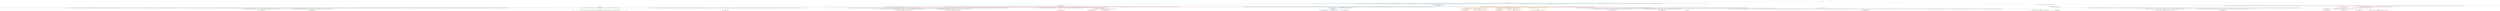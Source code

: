 digraph T {
	{
		rank=same
		72 [penwidth=3,colorscheme=set19,color=3,label="7274;7275;7276;7277;7278;7279;7280;7281;7282;7283_P\nP\n42% 0%"]
		70 [penwidth=3,colorscheme=set19,color=3,label="7534;7535;7536;7537;7538;7539;7540;7541;7542;7543_P\nP\n0% 31%"]
		68 [penwidth=3,colorscheme=set19,color=3,label="101;102;103;104;105;106;107;108;109;110;121;122;123;124;125;126;127;128;129;130;201;202;203;204;205;206;207;208;209;210;231;232;233;234;235;236;237;238;239;240;261;262;263;264;265;266;267;268;269;270;331;332;333;334;335;336;337;338;339;340;371;372;373;374;375;376;377;378;379;380;421;422;423;424;425;426;427;428;429;430_P\nP\n0% 34%"]
		66 [penwidth=3,colorscheme=set19,color=3,label="71;72;73;74;75;76;77;78;79;80_P\nP\n23% 0%"]
		64 [penwidth=3,colorscheme=set19,color=3,label="51;52;53;54;55;56;57;58;59;60;91;92;93;94;95;96;97;98;99;100;111;112;113;114;115;116;117;118;119;120;151;152;153;154;155;156;157;158;159;160_P\nP\n35% 0%"]
		62 [penwidth=3,colorscheme=set19,color=3,label="351;352;353;354;355;356;357;358;359;360_P\nP\n0% 35%"]
		56 [penwidth=3,colorscheme=set19,color=2,label="7214;7215;7216;7217;7218;7219;7220;7221;7222;7223_M1\nM1\n18%"]
		54 [penwidth=3,colorscheme=set19,color=2,label="7504;7505;7506;7507;7508;7509;7510;7511;7512;7513_M1\nM1\n32%"]
		52 [penwidth=3,colorscheme=set19,color=2,label="7384;7385;7386;7387;7388;7389;7390;7391;7392;7393_M1\nM1\n49%"]
		48 [penwidth=3,colorscheme=set19,color=8,label="3151;3152;3153;3154;3155;3156;3157;3158;3159;3160_M2\nM2\n20%"]
		46 [penwidth=3,colorscheme=set19,color=8,label="3782;3783;3784;3785;3786;3787;3788;3789;3790;3791_M2\nM2\n46%"]
		44 [penwidth=3,colorscheme=set19,color=8,label="3361;3362;3363;3364;3365;3366;3367;3368;3369;3370_M2\nM2\n22%"]
		42 [penwidth=3,colorscheme=set19,color=8,label="3341;3342;3343;3344;3345;3346;3347;3348;3349;3350;3571;3572;3573;3574;3575;3576;3577;3578;3579;3580;3752;3753;3754;3755;3756;3757;3758;3759;3760;3761_M2\nM2\n12%"]
		40 [penwidth=3,colorscheme=set19,color=9,label="7554;7555;7556;7557;7558;7559;7560;7561;7562;7563_M3\nM3\n33%"]
		39 [penwidth=3,colorscheme=set19,color=9,label="3621;3622;3623;3624;3625;3626;3627;3628;3629;3630_M3\nM3\n12%"]
		37 [penwidth=3,colorscheme=set19,color=9,label="2891;2892;2893;2894;2895;2896;2897;2898;2899;2900;2971;2972;2973;2974;2975;2976;2977;2978;2979;2980;3101;3102;3103;3104;3105;3106;3107;3108;3109;3110_M3\nM3\n29%"]
		35 [penwidth=3,colorscheme=set19,color=9,label="3531;3532;3533;3534;3535;3536;3537;3538;3539;3540_M3\nM3\n26%"]
		33 [penwidth=3,colorscheme=set19,color=7,label="7314;7315;7316;7317;7318;7319;7320;7321;7322;7323;7414;7415;7416;7417;7418;7419;7420;7421;7422;7423_M4\nM4\n30%"]
		31 [penwidth=3,colorscheme=set19,color=7,label="7134;7135;7136;7137;7138;7139;7140;7141;7142;7143;7254;7255;7256;7257;7258;7259;7260;7261;7262;7263_M4\nM4\n70%"]
		28 [penwidth=3,colorscheme=set19,color=5,label="6874;6875;6876;6877;6878;6879;6880;6881;6882;6883_M5\nM5\n20%"]
		26 [penwidth=3,colorscheme=set19,color=5,label="7004;7005;7006;7007;7008;7009;7010;7011;7012;7013;7174;7175;7176;7177;7178;7179;7180;7181;7182;7183_M5\nM5\n12%"]
		23 [penwidth=3,colorscheme=set19,color=5,label="6984;6985;6986;6987;6988;6989;6990;6991;6992;6993_M5\nM5\n31%"]
		21 [penwidth=3,colorscheme=set19,color=5,label="7164;7165;7166;7167;7168;7169;7170;7171;7172;7173;7324;7325;7326;7327;7328;7329;7330;7331;7332;7333_M5\nM5\n24%"]
		19 [penwidth=3,colorscheme=set19,color=5,label="6473;6474;6475;6476;6477;6478;6479;6480;6481;6482;6714;6715;6716;6717;6718;6719;6720;6721;6722;6723_M5\nM5\n13%"]
		17 [penwidth=3,colorscheme=set19,color=4,label="7184;7185;7186;7187;7188;7189;7190;7191;7192;7193_M6\nM6\n12%"]
		15 [penwidth=3,colorscheme=set19,color=4,label="6744;6745;6746;6747;6748;6749;6750;6751;6752;6753_M6\nM6\n88%"]
		13 [penwidth=3,colorscheme=set19,color=1,label="7844;7845;7846;7847;7848;7849;7850;7851;7852;7853_M7\nM7\n12%"]
		11 [penwidth=3,colorscheme=set19,color=1,label="7654;7655;7656;7657;7658;7659;7660;7661;7662;7663_M7\nM7\n14%"]
		9 [penwidth=3,colorscheme=set19,color=1,label="7834;7835;7836;7837;7838;7839;7840;7841;7842;7843_M7\nM7\n74%"]
	}
	78 [penwidth=3,colorscheme=set19,color=3,label="GL"]
	77 [penwidth=3,colorscheme=set19,color=3,label="0"]
	76 [penwidth=3,colorscheme=set19,color=3,label="1;2;3;4;5;6;7;8;9;10"]
	75 [penwidth=3,colorscheme=set19,color=3,label="21;22;23;24;25;26;27;28;29;30"]
	74 [penwidth=3,colorscheme=set19,color=3,label="81;82;83;84;85;86;87;88;89;90;131;132;133;134;135;136;137;138;139;140;241;242;243;244;245;246;247;248;249;250;271;272;273;274;275;276;277;278;279;280;381;382;383;384;385;386;387;388;389;390;501;502;503;504;505;506;507;508;509;510;601;602;603;604;605;606;607;608;609;610;681;682;683;684;685;686;687;688;689;690;691;692;693;694;695;696;697;698;699;700;761;762;763;764;765;766;767;768;769;770;961;962;963;964;965;966;967;968;969;970;1011;1012;1013;1014;1015;1016;1017;1018;1019;1020;1101;1102;1103;1104;1105;1106;1107;1108;1109;1110;1201;1202;1203;1204;1205;1206;1207;1208;1209;1210;1341;1342;1343;1344;1345;1346;1347;1348;1349;1350;1391;1392;1393;1394;1395;1396;1397;1398;1399;1400;1461;1462;1463;1464;1465;1466;1467;1468;1469;1470;1491;1492;1493;1494;1495;1496;1497;1498;1499;1500;1651;1652;1653;1654;1655;1656;1657;1658;1659;1660;1681;1682;1683;1684;1685;1686;1687;1688;1689;1690;1721;1722;1723;1724;1725;1726;1727;1728;1729;1730;1791;1792;1793;1794;1795;1796;1797;1798;1799;1800;1831;1832;1833;1834;1835;1836;1837;1838;1839;1840;1901;1902;1903;1904;1905;1906;1907;1908;1909;1910;1931;1932;1933;1934;1935;1936;1937;1938;1939;1940;1961;1962;1963;1964;1965;1966;1967;1968;1969;1970;2041;2042;2043;2044;2045;2046;2047;2048;2049;2050;2201;2202;2203;2204;2205;2206;2207;2208;2209;2210;2261;2262;2263;2264;2265;2266;2267;2268;2269;2270;2361;2362;2363;2364;2365;2366;2367;2368;2369;2370;2471;2472;2473;2474;2475;2476;2477;2478;2479;2480;2521;2522;2523;2524;2525;2526;2527;2528;2529;2530;2571;2572;2573;2574;2575;2576;2577;2578;2579;2580;2631;2632;2633;2634;2635;2636;2637;2638;2639;2640;2681;2682;2683;2684;2685;2686;2687;2688;2689;2690;2731;2732;2733;2734;2735;2736;2737;2738;2739;2740;2781;2782;2783;2784;2785;2786;2787;2788;2789;2790;2861;2862;2863;2864;2865;2866;2867;2868;2869;2870;2921;2922;2923;2924;2925;2926;2927;2928;2929;2930;2981;2982;2983;2984;2985;2986;2987;2988;2989;2990;3041;3042;3043;3044;3045;3046;3047;3048;3049;3050;3301;3302;3303;3304;3305;3306;3307;3308;3309;3310;3491;3492;3493;3494;3495;3496;3497;3498;3499;3500;3712;3713;3714;3715;3716;3717;3718;3719;3720;3721;3802;3803;3804;3805;3806;3807;3808;3809;3810;3811;3872;3873;3874;3875;3876;3877;3878;3879;3880;3881;3902;3903;3904;3905;3906;3907;3908;3909;3910;3911;4132;4133;4134;4135;4136;4137;4138;4139;4140;4141;4302;4303;4304;4305;4306;4307;4308;4309;4310;4311;4342;4343;4344;4345;4346;4347;4348;4349;4350;4351;4382;4383;4384;4385;4386;4387;4388;4389;4390;4391;4492;4493;4494;4495;4496;4497;4498;4499;4500;4501;4532;4533;4534;4535;4536;4537;4538;4539;4540;4541;4592;4593;4594;4595;4596;4597;4598;4599;4600;4601;4622;4623;4624;4625;4626;4627;4628;4629;4630;4631;4702;4703;4704;4705;4706;4707;4708;4709;4710;4711;4752;4753;4754;4755;4756;4757;4758;4759;4760;4761;4812;4813;4814;4815;4816;4817;4818;4819;4820;4821;4962;4963;4964;4965;4966;4967;4968;4969;4970;4971;5012;5013;5014;5015;5016;5017;5018;5019;5020;5021;5062;5063;5064;5065;5066;5067;5068;5069;5070;5071;5112;5113;5114;5115;5116;5117;5118;5119;5120;5121;5192;5193;5194;5195;5196;5197;5198;5199;5200;5201;5492;5493;5494;5495;5496;5497;5498;5499;5500;5501;5612;5613;5614;5615;5616;5617;5618;5619;5620;5621;5682;5683;5684;5685;5686;5687;5688;5689;5690;5691;5762;5763;5764;5765;5766;5767;5768;5769;5770;5771;5882;5883;5884;5885;5886;5887;5888;5889;5890;5891;5922;5923;5924;5925;5926;5927;5928;5929;5930;5931;6102;6103;6104;6105;6106;6107;6108;6109;6110;6111;6312;6313;6314;6315;6316;6317;6318;6319;6320;6321;6412;6413;6414;6415;6416;6417;6418;6419;6420;6421;6422"]
	73 [penwidth=3,colorscheme=set19,color=3,label="6513;6514;6515;6516;6517;6518;6519;6520;6521;6522;6654;6655;6656;6657;6658;6659;6660;6661;6662;6663;6774;6775;6776;6777;6778;6779;6780;6781;6782;6783;6894;6895;6896;6897;6898;6899;6900;6901;6902;6903;7064;7065;7066;7067;7068;7069;7070;7071;7072;7073;7274;7275;7276;7277;7278;7279;7280;7281;7282;7283"]
	71 [penwidth=3,colorscheme=set19,color=3,label="6644;6645;6646;6647;6648;6649;6650;6651;6652;6653;7054;7055;7056;7057;7058;7059;7060;7061;7062;7063;7334;7335;7336;7337;7338;7339;7340;7341;7342;7343;7424;7425;7426;7427;7428;7429;7430;7431;7432;7433;7484;7485;7486;7487;7488;7489;7490;7491;7492;7493;7534;7535;7536;7537;7538;7539;7540;7541;7542;7543"]
	69 [penwidth=3,colorscheme=set19,color=3,label="101;102;103;104;105;106;107;108;109;110;121;122;123;124;125;126;127;128;129;130;201;202;203;204;205;206;207;208;209;210;231;232;233;234;235;236;237;238;239;240;261;262;263;264;265;266;267;268;269;270;331;332;333;334;335;336;337;338;339;340;371;372;373;374;375;376;377;378;379;380;421;422;423;424;425;426;427;428;429;430"]
	67 [penwidth=3,colorscheme=set19,color=3,label="41;42;43;44;45;46;47;48;49;50;71;72;73;74;75;76;77;78;79;80"]
	65 [penwidth=3,colorscheme=set19,color=3,label="51;52;53;54;55;56;57;58;59;60;91;92;93;94;95;96;97;98;99;100;111;112;113;114;115;116;117;118;119;120;151;152;153;154;155;156;157;158;159;160"]
	63 [penwidth=3,colorscheme=set19,color=3,label="291;292;293;294;295;296;297;298;299;300;351;352;353;354;355;356;357;358;359;360"]
	61 [penwidth=3,colorscheme=set19,color=2,label="3772;3773;3774;3775;3776;3777;3778;3779;3780;3781;3822;3823;3824;3825;3826;3827;3828;3829;3830;3831"]
	60 [penwidth=3,colorscheme=set19,color=2,label="3852;3853;3854;3855;3856;3857;3858;3859;3860;3861"]
	59 [penwidth=3,colorscheme=set19,color=2,label="3892;3893;3894;3895;3896;3897;3898;3899;3900;3901"]
	58 [penwidth=3,colorscheme=set19,color=2,label="3942;3943;3944;3945;3946;3947;3948;3949;3950;3951;3982;3983;3984;3985;3986;3987;3988;3989;3990;3991;4012;4013;4014;4015;4016;4017;4018;4019;4020;4021;4102;4103;4104;4105;4106;4107;4108;4109;4110;4111;4152;4153;4154;4155;4156;4157;4158;4159;4160;4161;4192;4193;4194;4195;4196;4197;4198;4199;4200;4201;4272;4273;4274;4275;4276;4277;4278;4279;4280;4281;4322;4323;4324;4325;4326;4327;4328;4329;4330;4331;4362;4363;4364;4365;4366;4367;4368;4369;4370;4371;4472;4473;4474;4475;4476;4477;4478;4479;4480;4481;4502;4503;4504;4505;4506;4507;4508;4509;4510;4511;4552;4553;4554;4555;4556;4557;4558;4559;4560;4561;4652;4653;4654;4655;4656;4657;4658;4659;4660;4661;4722;4723;4724;4725;4726;4727;4728;4729;4730;4731;4832;4833;4834;4835;4836;4837;4838;4839;4840;4841;4882;4883;4884;4885;4886;4887;4888;4889;4890;4891;4922;4923;4924;4925;4926;4927;4928;4929;4930;4931;5032;5033;5034;5035;5036;5037;5038;5039;5040;5041;5102;5103;5104;5105;5106;5107;5108;5109;5110;5111;5152;5153;5154;5155;5156;5157;5158;5159;5160;5161;5442;5443;5444;5445;5446;5447;5448;5449;5450;5451;5562;5563;5564;5565;5566;5567;5568;5569;5570;5571;5652;5653;5654;5655;5656;5657;5658;5659;5660;5661;5712;5713;5714;5715;5716;5717;5718;5719;5720;5721;5792;5793;5794;5795;5796;5797;5798;5799;5800;5801;6112;6113;6114;6115;6116;6117;6118;6119;6120;6121;6322;6323;6324;6325;6326;6327;6328;6329;6330;6331;6423;6424;6425;6426;6427;6428;6429;6430;6431;6432;6523;6524;6525;6526;6527;6528;6529;6530;6531;6532;6533;7094;7095;7096;7097;7098;7099;7100;7101;7102;7103"]
	57 [penwidth=3,colorscheme=set19,color=2,label="7214;7215;7216;7217;7218;7219;7220;7221;7222;7223"]
	55 [penwidth=3,colorscheme=set19,color=2,label="7504;7505;7506;7507;7508;7509;7510;7511;7512;7513"]
	53 [penwidth=3,colorscheme=set19,color=2,label="7294;7295;7296;7297;7298;7299;7300;7301;7302;7303;7384;7385;7386;7387;7388;7389;7390;7391;7392;7393"]
	51 [penwidth=3,colorscheme=set19,color=8,label="2871;2872;2873;2874;2875;2876;2877;2878;2879;2880"]
	50 [penwidth=3,colorscheme=set19,color=8,label="3001;3002;3003;3004;3005;3006;3007;3008;3009;3010;3081;3082;3083;3084;3085;3086;3087;3088;3089;3090"]
	49 [penwidth=3,colorscheme=set19,color=8,label="3151;3152;3153;3154;3155;3156;3157;3158;3159;3160"]
	47 [penwidth=3,colorscheme=set19,color=8,label="3601;3602;3603;3604;3605;3606;3607;3608;3609;3610;3682;3683;3684;3685;3686;3687;3688;3689;3690;3691;3782;3783;3784;3785;3786;3787;3788;3789;3790;3791"]
	45 [penwidth=3,colorscheme=set19,color=8,label="3071;3072;3073;3074;3075;3076;3077;3078;3079;3080;3241;3242;3243;3244;3245;3246;3247;3248;3249;3250;3361;3362;3363;3364;3365;3366;3367;3368;3369;3370"]
	43 [penwidth=3,colorscheme=set19,color=8,label="2991;2992;2993;2994;2995;2996;2997;2998;2999;3000;3231;3232;3233;3234;3235;3236;3237;3238;3239;3240;3341;3342;3343;3344;3345;3346;3347;3348;3349;3350;3571;3572;3573;3574;3575;3576;3577;3578;3579;3580;3752;3753;3754;3755;3756;3757;3758;3759;3760;3761"]
	41 [penwidth=3,colorscheme=set19,color=2,label="4062;4063;4064;4065;4066;4067;4068;4069;4070;4071;4122;4123;4124;4125;4126;4127;4128;4129;4130;4131;4282;4283;4284;4285;4286;4287;4288;4289;4290;4291"]
	38 [penwidth=3,colorscheme=set19,color=9,label="2661;2662;2663;2664;2665;2666;2667;2668;2669;2670;2771;2772;2773;2774;2775;2776;2777;2778;2779;2780;2831;2832;2833;2834;2835;2836;2837;2838;2839;2840;2891;2892;2893;2894;2895;2896;2897;2898;2899;2900;2971;2972;2973;2974;2975;2976;2977;2978;2979;2980;3101;3102;3103;3104;3105;3106;3107;3108;3109;3110"]
	36 [penwidth=3,colorscheme=set19,color=9,label="2821;2822;2823;2824;2825;2826;2827;2828;2829;2830;2881;2882;2883;2884;2885;2886;2887;2888;2889;2890;3091;3092;3093;3094;3095;3096;3097;3098;3099;3100;3161;3162;3163;3164;3165;3166;3167;3168;3169;3170;3271;3272;3273;3274;3275;3276;3277;3278;3279;3280;3381;3382;3383;3384;3385;3386;3387;3388;3389;3390;3471;3472;3473;3474;3475;3476;3477;3478;3479;3480;3531;3532;3533;3534;3535;3536;3537;3538;3539;3540"]
	34 [penwidth=3,colorscheme=set19,color=7,label="6232;6233;6234;6235;6236;6237;6238;6239;6240;6241;6342;6343;6344;6345;6346;6347;6348;6349;6350;6351;6584;6585;6586;6587;6588;6589;6590;6591;6592;6593;6964;6965;6966;6967;6968;6969;6970;6971;6972;6973;7144;7145;7146;7147;7148;7149;7150;7151;7152;7153;7314;7315;7316;7317;7318;7319;7320;7321;7322;7323;7414;7415;7416;7417;7418;7419;7420;7421;7422;7423"]
	32 [penwidth=3,colorscheme=set19,color=7,label="6554;6555;6556;6557;6558;6559;6560;6561;6562;6563;6674;6675;6676;6677;6678;6679;6680;6681;6682;6683;6814;6815;6816;6817;6818;6819;6820;6821;6822;6823;7134;7135;7136;7137;7138;7139;7140;7141;7142;7143;7254;7255;7256;7257;7258;7259;7260;7261;7262;7263"]
	30 [penwidth=3,colorscheme=set19,color=5,label="6172;6173;6174;6175;6176;6177;6178;6179;6180;6181;6262;6263;6264;6265;6266;6267;6268;6269;6270;6271;6372;6373;6374;6375;6376;6377;6378;6379;6380;6381;6734;6735;6736;6737;6738;6739;6740;6741;6742;6743"]
	29 [penwidth=3,colorscheme=set19,color=5,label="6874;6875;6876;6877;6878;6879;6880;6881;6882;6883"]
	27 [penwidth=3,colorscheme=set19,color=5,label="7004;7005;7006;7007;7008;7009;7010;7011;7012;7013;7174;7175;7176;7177;7178;7179;7180;7181;7182;7183"]
	25 [penwidth=3,colorscheme=set19,color=5,label="6252;6253;6254;6255;6256;6257;6258;6259;6260;6261;6483;6484;6485;6486;6487;6488;6489;6490;6491;6492;6604;6605;6606;6607;6608;6609;6610;6611;6612;6613;6854;6855;6856;6857;6858;6859;6860;6861;6862;6863"]
	24 [penwidth=3,colorscheme=set19,color=5,label="6984;6985;6986;6987;6988;6989;6990;6991;6992;6993"]
	22 [penwidth=3,colorscheme=set19,color=5,label="7164;7165;7166;7167;7168;7169;7170;7171;7172;7173;7324;7325;7326;7327;7328;7329;7330;7331;7332;7333"]
	20 [penwidth=3,colorscheme=set19,color=5,label="6352;6353;6354;6355;6356;6357;6358;6359;6360;6361;6473;6474;6475;6476;6477;6478;6479;6480;6481;6482;6714;6715;6716;6717;6718;6719;6720;6721;6722;6723"]
	18 [penwidth=3,colorscheme=set19,color=4,label="5982;5983;5984;5985;5986;5987;5988;5989;5990;5991;6042;6043;6044;6045;6046;6047;6048;6049;6050;6051;6192;6193;6194;6195;6196;6197;6198;6199;6200;6201;6614;6615;6616;6617;6618;6619;6620;6621;6622;6623;7014;7015;7016;7017;7018;7019;7020;7021;7022;7023;7184;7185;7186;7187;7188;7189;7190;7191;7192;7193"]
	16 [penwidth=3,colorscheme=set19,color=4,label="6032;6033;6034;6035;6036;6037;6038;6039;6040;6041;6132;6133;6134;6135;6136;6137;6138;6139;6140;6141;6182;6183;6184;6185;6186;6187;6188;6189;6190;6191;6272;6273;6274;6275;6276;6277;6278;6279;6280;6281;6493;6494;6495;6496;6497;6498;6499;6500;6501;6502;6744;6745;6746;6747;6748;6749;6750;6751;6752;6753"]
	14 [penwidth=3,colorscheme=set19,color=1,label="7584;7585;7586;7587;7588;7589;7590;7591;7592;7593;7634;7635;7636;7637;7638;7639;7640;7641;7642;7643;7664;7665;7666;7667;7668;7669;7670;7671;7672;7673;7694;7695;7696;7697;7698;7699;7700;7701;7702;7703;7744;7745;7746;7747;7748;7749;7750;7751;7752;7753;7804;7805;7806;7807;7808;7809;7810;7811;7812;7813;7844;7845;7846;7847;7848;7849;7850;7851;7852;7853"]
	12 [penwidth=3,colorscheme=set19,color=1,label="7604;7605;7606;7607;7608;7609;7610;7611;7612;7613;7654;7655;7656;7657;7658;7659;7660;7661;7662;7663"]
	10 [penwidth=3,colorscheme=set19,color=1,label="7704;7705;7706;7707;7708;7709;7710;7711;7712;7713;7784;7785;7786;7787;7788;7789;7790;7791;7792;7793;7834;7835;7836;7837;7838;7839;7840;7841;7842;7843"]
	8 [penwidth=3,colorscheme=set19,color=1,label="4082;4083;4084;4085;4086;4087;4088;4089;4090;4091;4112;4113;4114;4115;4116;4117;4118;4119;4120;4121;4162;4163;4164;4165;4166;4167;4168;4169;4170;4171;4232;4233;4234;4235;4236;4237;4238;4239;4240;4241;4332;4333;4334;4335;4336;4337;4338;4339;4340;4341;4412;4413;4414;4415;4416;4417;4418;4419;4420;4421;4562;4563;4564;4565;4566;4567;4568;4569;4570;4571;4792;4793;4794;4795;4796;4797;4798;4799;4800;4801;4842;4843;4844;4845;4846;4847;4848;4849;4850;4851;4892;4893;4894;4895;4896;4897;4898;4899;4900;4901;4932;4933;4934;4935;4936;4937;4938;4939;4940;4941;4992;4993;4994;4995;4996;4997;4998;4999;5000;5001;5042;5043;5044;5045;5046;5047;5048;5049;5050;5051;5162;5163;5164;5165;5166;5167;5168;5169;5170;5171;5312;5313;5314;5315;5316;5317;5318;5319;5320;5321;5352;5353;5354;5355;5356;5357;5358;5359;5360;5361;5402;5403;5404;5405;5406;5407;5408;5409;5410;5411;5452;5453;5454;5455;5456;5457;5458;5459;5460;5461;5522;5523;5524;5525;5526;5527;5528;5529;5530;5531;5572;5573;5574;5575;5576;5577;5578;5579;5580;5581;5662;5663;5664;5665;5666;5667;5668;5669;5670;5671;5722;5723;5724;5725;5726;5727;5728;5729;5730;5731;5802;5803;5804;5805;5806;5807;5808;5809;5810;5811;5852;5853;5854;5855;5856;5857;5858;5859;5860;5861;5952;5953;5954;5955;5956;5957;5958;5959;5960;5961;6012;6013;6014;6015;6016;6017;6018;6019;6020;6021;6072;6073;6074;6075;6076;6077;6078;6079;6080;6081;6122;6123;6124;6125;6126;6127;6128;6129;6130;6131;6534;6535;6536;6537;6538;6539;6540;6541;6542;6543;6784;6785;6786;6787;6788;6789;6790;6791;6792;6793;6904;6905;6906;6907;6908;6909;6910;6911;6912;6913;7074;7075;7076;7077;7078;7079;7080;7081;7082;7083;7284;7285;7286;7287;7288;7289;7290;7291;7292;7293;7364;7365;7366;7367;7368;7369;7370;7371;7372;7373;7444;7445;7446;7447;7448;7449;7450;7451;7452;7453;7524;7525;7526;7527;7528;7529;7530;7531;7532;7533;7564;7565;7566;7567;7568;7569;7570;7571;7572;7573"]
	7 [penwidth=3,colorscheme=set19,color=9,label="4372;4373;4374;4375;4376;4377;4378;4379;4380;4381;4432;4433;4434;4435;4436;4437;4438;4439;4440;4441;4522;4523;4524;4525;4526;4527;4528;4529;4530;4531;4802;4803;4804;4805;4806;4807;4808;4809;4810;4811;4952;4953;4954;4955;4956;4957;4958;4959;4960;4961;5002;5003;5004;5005;5006;5007;5008;5009;5010;5011;5182;5183;5184;5185;5186;5187;5188;5189;5190;5191;5222;5223;5224;5225;5226;5227;5228;5229;5230;5231;5262;5263;5264;5265;5266;5267;5268;5269;5270;5271;5412;5413;5414;5415;5416;5417;5418;5419;5420;5421;5472;5473;5474;5475;5476;5477;5478;5479;5480;5481;5592;5593;5594;5595;5596;5597;5598;5599;5600;5601;5742;5743;5744;5745;5746;5747;5748;5749;5750;5751;5812;5813;5814;5815;5816;5817;5818;5819;5820;5821;5872;5873;5874;5875;5876;5877;5878;5879;5880;5881;5902;5903;5904;5905;5906;5907;5908;5909;5910;5911;5972;5973;5974;5975;5976;5977;5978;5979;5980;5981;6152;6153;6154;6155;6156;6157;6158;6159;6160;6161;6202;6203;6204;6205;6206;6207;6208;6209;6210;6211;6433;6434;6435;6436;6437;6438;6439;6440;6441;6442;7084;7085;7086;7087;7088;7089;7090;7091;7092;7093;7404;7405;7406;7407;7408;7409;7410;7411;7412;7413;7474;7475;7476;7477;7478;7479;7480;7481;7482;7483;7554;7555;7556;7557;7558;7559;7560;7561;7562;7563"]
	6 [penwidth=3,colorscheme=set19,color=5,label="3972;3973;3974;3975;3976;3977;3978;3979;3980;3981;4052;4053;4054;4055;4056;4057;4058;4059;4060;4061;4222;4223;4224;4225;4226;4227;4228;4229;4230;4231;4262;4263;4264;4265;4266;4267;4268;4269;4270;4271;4462;4463;4464;4465;4466;4467;4468;4469;4470;4471;4542;4543;4544;4545;4546;4547;4548;4549;4550;4551;4642;4643;4644;4645;4646;4647;4648;4649;4650;4651;4692;4693;4694;4695;4696;4697;4698;4699;4700;4701;4782;4783;4784;4785;4786;4787;4788;4789;4790;4791;4872;4873;4874;4875;4876;4877;4878;4879;4880;4881;5092;5093;5094;5095;5096;5097;5098;5099;5100;5101;5142;5143;5144;5145;5146;5147;5148;5149;5150;5151;5302;5303;5304;5305;5306;5307;5308;5309;5310;5311;5342;5343;5344;5345;5346;5347;5348;5349;5350;5351;5392;5393;5394;5395;5396;5397;5398;5399;5400;5401;5642;5643;5644;5645;5646;5647;5648;5649;5650;5651;5782;5783;5784;5785;5786;5787;5788;5789;5790;5791;5962;5963;5964;5965;5966;5967;5968;5969;5970;5971"]
	5 [penwidth=3,colorscheme=set19,color=7,label="4422;4423;4424;4425;4426;4427;4428;4429;4430;4431;4482;4483;4484;4485;4486;4487;4488;4489;4490;4491;4512;4513;4514;4515;4516;4517;4518;4519;4520;4521;4572;4573;4574;4575;4576;4577;4578;4579;4580;4581;4612;4613;4614;4615;4616;4617;4618;4619;4620;4621;4662;4663;4664;4665;4666;4667;4668;4669;4670;4671;4732;4733;4734;4735;4736;4737;4738;4739;4740;4741;4852;4853;4854;4855;4856;4857;4858;4859;4860;4861;4902;4903;4904;4905;4906;4907;4908;4909;4910;4911;4942;4943;4944;4945;4946;4947;4948;4949;4950;4951;5052;5053;5054;5055;5056;5057;5058;5059;5060;5061;5172;5173;5174;5175;5176;5177;5178;5179;5180;5181;5212;5213;5214;5215;5216;5217;5218;5219;5220;5221;5252;5253;5254;5255;5256;5257;5258;5259;5260;5261;5322;5323;5324;5325;5326;5327;5328;5329;5330;5331;5462;5463;5464;5465;5466;5467;5468;5469;5470;5471;5532;5533;5534;5535;5536;5537;5538;5539;5540;5541;5582;5583;5584;5585;5586;5587;5588;5589;5590;5591;5732;5733;5734;5735;5736;5737;5738;5739;5740;5741;5862;5863;5864;5865;5866;5867;5868;5869;5870;5871;5892;5893;5894;5895;5896;5897;5898;5899;5900;5901;5942;5943;5944;5945;5946;5947;5948;5949;5950;5951;6002;6003;6004;6005;6006;6007;6008;6009;6010;6011;6062;6063;6064;6065;6066;6067;6068;6069;6070;6071;6162;6163;6164;6165;6166;6167;6168;6169;6170;6171"]
	4 [penwidth=3,colorscheme=set19,color=4,label="3812;3813;3814;3815;3816;3817;3818;3819;3820;3821;3842;3843;3844;3845;3846;3847;3848;3849;3850;3851;3932;3933;3934;3935;3936;3937;3938;3939;3940;3941;3962;3963;3964;3965;3966;3967;3968;3969;3970;3971;4042;4043;4044;4045;4046;4047;4048;4049;4050;4051;4142;4143;4144;4145;4146;4147;4148;4149;4150;4151;4252;4253;4254;4255;4256;4257;4258;4259;4260;4261;4352;4353;4354;4355;4356;4357;4358;4359;4360;4361;4402;4403;4404;4405;4406;4407;4408;4409;4410;4411;4452;4453;4454;4455;4456;4457;4458;4459;4460;4461;4602;4603;4604;4605;4606;4607;4608;4609;4610;4611;4632;4633;4634;4635;4636;4637;4638;4639;4640;4641;4712;4713;4714;4715;4716;4717;4718;4719;4720;4721;4772;4773;4774;4775;4776;4777;4778;4779;4780;4781;4982;4983;4984;4985;4986;4987;4988;4989;4990;4991;5082;5083;5084;5085;5086;5087;5088;5089;5090;5091;5132;5133;5134;5135;5136;5137;5138;5139;5140;5141;5242;5243;5244;5245;5246;5247;5248;5249;5250;5251;5292;5293;5294;5295;5296;5297;5298;5299;5300;5301;5382;5383;5384;5385;5386;5387;5388;5389;5390;5391;5432;5433;5434;5435;5436;5437;5438;5439;5440;5441;5512;5513;5514;5515;5516;5517;5518;5519;5520;5521;5552;5553;5554;5555;5556;5557;5558;5559;5560;5561;5632;5633;5634;5635;5636;5637;5638;5639;5640;5641;5702;5703;5704;5705;5706;5707;5708;5709;5710;5711;5772;5773;5774;5775;5776;5777;5778;5779;5780;5781;5842;5843;5844;5845;5846;5847;5848;5849;5850;5851"]
	3 [penwidth=3,colorscheme=set19,color=8,label="211;212;213;214;215;216;217;218;219;220;301;302;303;304;305;306;307;308;309;310;361;362;363;364;365;366;367;368;369;370;401;402;403;404;405;406;407;408;409;410;451;452;453;454;455;456;457;458;459;460;481;482;483;484;485;486;487;488;489;490;511;512;513;514;515;516;517;518;519;520;541;542;543;544;545;546;547;548;549;550;581;582;583;584;585;586;587;588;589;590;731;732;733;734;735;736;737;738;739;740;781;782;783;784;785;786;787;788;789;790;801;802;803;804;805;806;807;808;809;810;821;822;823;824;825;826;827;828;829;830;881;882;883;884;885;886;887;888;889;890;981;982;983;984;985;986;987;988;989;990;1081;1082;1083;1084;1085;1086;1087;1088;1089;1090;1151;1152;1153;1154;1155;1156;1157;1158;1159;1160;1191;1192;1193;1194;1195;1196;1197;1198;1199;1200;1251;1252;1253;1254;1255;1256;1257;1258;1259;1260;1301;1302;1303;1304;1305;1306;1307;1308;1309;1310;1321;1322;1323;1324;1325;1326;1327;1328;1329;1330;1371;1372;1373;1374;1375;1376;1377;1378;1379;1380;1411;1412;1413;1414;1415;1416;1417;1418;1419;1420;1451;1452;1453;1454;1455;1456;1457;1458;1459;1460;1561;1562;1563;1564;1565;1566;1567;1568;1569;1570;1641;1642;1643;1644;1645;1646;1647;1648;1649;1650;1671;1672;1673;1674;1675;1676;1677;1678;1679;1680;1711;1712;1713;1714;1715;1716;1717;1718;1719;1720;1761;1762;1763;1764;1765;1766;1767;1768;1769;1770;1921;1922;1923;1924;1925;1926;1927;1928;1929;1930;1951;1952;1953;1954;1955;1956;1957;1958;1959;1960;2121;2122;2123;2124;2125;2126;2127;2128;2129;2130;2161;2162;2163;2164;2165;2166;2167;2168;2169;2170;2251;2252;2253;2254;2255;2256;2257;2258;2259;2260;2341;2342;2343;2344;2345;2346;2347;2348;2349;2350;2451;2452;2453;2454;2455;2456;2457;2458;2459;2460;2561;2562;2563;2564;2565;2566;2567;2568;2569;2570;2621;2622;2623;2624;2625;2626;2627;2628;2629;2630;2711;2712;2713;2714;2715;2716;2717;2718;2719;2720;2761;2762;2763;2764;2765;2766;2767;2768;2769;2770;2811;2812;2813;2814;2815;2816;2817;2818;2819;2820"]
	2 [penwidth=3,colorscheme=set19,color=9,label="161;162;163;164;165;166;167;168;169;170;191;192;193;194;195;196;197;198;199;200;221;222;223;224;225;226;227;228;229;230;321;322;323;324;325;326;327;328;329;330;411;412;413;414;415;416;417;418;419;420;441;442;443;444;445;446;447;448;449;450;491;492;493;494;495;496;497;498;499;500;531;532;533;534;535;536;537;538;539;540;551;552;553;554;555;556;557;558;559;560;641;642;643;644;645;646;647;648;649;650;751;752;753;754;755;756;757;758;759;760;851;852;853;854;855;856;857;858;859;860;901;902;903;904;905;906;907;908;909;910;951;952;953;954;955;956;957;958;959;960;1001;1002;1003;1004;1005;1006;1007;1008;1009;1010;1091;1092;1093;1094;1095;1096;1097;1098;1099;1100;1141;1142;1143;1144;1145;1146;1147;1148;1149;1150;1291;1292;1293;1294;1295;1296;1297;1298;1299;1300;1331;1332;1333;1334;1335;1336;1337;1338;1339;1340;1521;1522;1523;1524;1525;1526;1527;1528;1529;1530;1551;1552;1553;1554;1555;1556;1557;1558;1559;1560;1571;1572;1573;1574;1575;1576;1577;1578;1579;1580;1611;1612;1613;1614;1615;1616;1617;1618;1619;1620;1741;1742;1743;1744;1745;1746;1747;1748;1749;1750;1801;1802;1803;1804;1805;1806;1807;1808;1809;1810;1881;1882;1883;1884;1885;1886;1887;1888;1889;1890;1981;1982;1983;1984;1985;1986;1987;1988;1989;1990;2001;2002;2003;2004;2005;2006;2007;2008;2009;2010;2061;2062;2063;2064;2065;2066;2067;2068;2069;2070;2081;2082;2083;2084;2085;2086;2087;2088;2089;2090;2111;2112;2113;2114;2115;2116;2117;2118;2119;2120;2151;2152;2153;2154;2155;2156;2157;2158;2159;2160;2181;2182;2183;2184;2185;2186;2187;2188;2189;2190;2241;2242;2243;2244;2245;2246;2247;2248;2249;2250;2291;2292;2293;2294;2295;2296;2297;2298;2299;2300;2331;2332;2333;2334;2335;2336;2337;2338;2339;2340;2381;2382;2383;2384;2385;2386;2387;2388;2389;2390;2441;2442;2443;2444;2445;2446;2447;2448;2449;2450;2501;2502;2503;2504;2505;2506;2507;2508;2509;2510;2551;2552;2553;2554;2555;2556;2557;2558;2559;2560;2841;2842;2843;2844;2845;2846;2847;2848;2849;2850;2901;2902;2903;2904;2905;2906;2907;2908;2909;2910;3191;3192;3193;3194;3195;3196;3197;3198;3199;3200;3401;3402;3403;3404;3405;3406;3407;3408;3409;3410;3481;3482;3483;3484;3485;3486;3487;3488;3489;3490;3621;3622;3623;3624;3625;3626;3627;3628;3629;3630"]
	1 [penwidth=3,colorscheme=set19,color=9,label="431;432;433;434;435;436;437;438;439;440;471;472;473;474;475;476;477;478;479;480;621;622;623;624;625;626;627;628;629;630;661;662;663;664;665;666;667;668;669;670;741;742;743;744;745;746;747;748;749;750;771;772;773;774;775;776;777;778;779;780;791;792;793;794;795;796;797;798;799;800;831;832;833;834;835;836;837;838;839;840;871;872;873;874;875;876;877;878;879;880;921;922;923;924;925;926;927;928;929;930;941;942;943;944;945;946;947;948;949;950;1031;1032;1033;1034;1035;1036;1037;1038;1039;1040;1051;1052;1053;1054;1055;1056;1057;1058;1059;1060;1071;1072;1073;1074;1075;1076;1077;1078;1079;1080;1121;1122;1123;1124;1125;1126;1127;1128;1129;1130;1181;1182;1183;1184;1185;1186;1187;1188;1189;1190;1221;1222;1223;1224;1225;1226;1227;1228;1229;1230;1271;1272;1273;1274;1275;1276;1277;1278;1279;1280;1441;1442;1443;1444;1445;1446;1447;1448;1449;1450;1511;1512;1513;1514;1515;1516;1517;1518;1519;1520;1541;1542;1543;1544;1545;1546;1547;1548;1549;1550;1601;1602;1603;1604;1605;1606;1607;1608;1609;1610;1781;1782;1783;1784;1785;1786;1787;1788;1789;1790;1841;1842;1843;1844;1845;1846;1847;1848;1849;1850;1861;1862;1863;1864;1865;1866;1867;1868;1869;1870;2011;2012;2013;2014;2015;2016;2017;2018;2019;2020;2071;2072;2073;2074;2075;2076;2077;2078;2079;2080;2101;2102;2103;2104;2105;2106;2107;2108;2109;2110;2211;2212;2213;2214;2215;2216;2217;2218;2219;2220;2311;2312;2313;2314;2315;2316;2317;2318;2319;2320;2371;2372;2373;2374;2375;2376;2377;2378;2379;2380;2411;2412;2413;2414;2415;2416;2417;2418;2419;2420;2431;2432;2433;2434;2435;2436;2437;2438;2439;2440;2511;2512;2513;2514;2515;2516;2517;2518;2519;2520;2541;2542;2543;2544;2545;2546;2547;2548;2549;2550;2581;2582;2583;2584;2585;2586;2587;2588;2589;2590"]
	0 [penwidth=3,colorscheme=set19,color=2,label="11;12;13;14;15;16;17;18;19;20;31;32;33;34;35;36;37;38;39;40;61;62;63;64;65;66;67;68;69;70;141;142;143;144;145;146;147;148;149;150;171;172;173;174;175;176;177;178;179;180;251;252;253;254;255;256;257;258;259;260;281;282;283;284;285;286;287;288;289;290;341;342;343;344;345;346;347;348;349;350;391;392;393;394;395;396;397;398;399;400;561;562;563;564;565;566;567;568;569;570;571;572;573;574;575;576;577;578;579;580;611;612;613;614;615;616;617;618;619;620;651;652;653;654;655;656;657;658;659;660;701;702;703;704;705;706;707;708;709;710;721;722;723;724;725;726;727;728;729;730;811;812;813;814;815;816;817;818;819;820;861;862;863;864;865;866;867;868;869;870;911;912;913;914;915;916;917;918;919;920;971;972;973;974;975;976;977;978;979;980;1021;1022;1023;1024;1025;1026;1027;1028;1029;1030;1041;1042;1043;1044;1045;1046;1047;1048;1049;1050;1061;1062;1063;1064;1065;1066;1067;1068;1069;1070;1111;1112;1113;1114;1115;1116;1117;1118;1119;1120;1171;1172;1173;1174;1175;1176;1177;1178;1179;1180;1211;1212;1213;1214;1215;1216;1217;1218;1219;1220;1231;1232;1233;1234;1235;1236;1237;1238;1239;1240;1261;1262;1263;1264;1265;1266;1267;1268;1269;1270;1311;1312;1313;1314;1315;1316;1317;1318;1319;1320;1351;1352;1353;1354;1355;1356;1357;1358;1359;1360;1401;1402;1403;1404;1405;1406;1407;1408;1409;1410;1421;1422;1423;1424;1425;1426;1427;1428;1429;1430;1481;1482;1483;1484;1485;1486;1487;1488;1489;1490;1621;1622;1623;1624;1625;1626;1627;1628;1629;1630;1661;1662;1663;1664;1665;1666;1667;1668;1669;1670;1811;1812;1813;1814;1815;1816;1817;1818;1819;1820;1891;1892;1893;1894;1895;1896;1897;1898;1899;1900;1941;1942;1943;1944;1945;1946;1947;1948;1949;1950;2031;2032;2033;2034;2035;2036;2037;2038;2039;2040;2141;2142;2143;2144;2145;2146;2147;2148;2149;2150;2231;2232;2233;2234;2235;2236;2237;2238;2239;2240;2281;2282;2283;2284;2285;2286;2287;2288;2289;2290;2401;2402;2403;2404;2405;2406;2407;2408;2409;2410;2491;2492;2493;2494;2495;2496;2497;2498;2499;2500;2531;2532;2533;2534;2535;2536;2537;2538;2539;2540;2611;2612;2613;2614;2615;2616;2617;2618;2619;2620;2651;2652;2653;2654;2655;2656;2657;2658;2659;2660;2701;2702;2703;2704;2705;2706;2707;2708;2709;2710;2751;2752;2753;2754;2755;2756;2757;2758;2759;2760;2801;2802;2803;2804;2805;2806;2807;2808;2809;2810;2931;2932;2933;2934;2935;2936;2937;2938;2939;2940;3211;3212;3213;3214;3215;3216;3217;3218;3219;3220;3321;3322;3323;3324;3325;3326;3327;3328;3329;3330;3651;3652;3653;3654;3655;3656;3657;3658;3659;3660;3661"]
	78 -> 77 [penwidth=3,colorscheme=set19,color=3]
	77 -> 76 [penwidth=3,colorscheme=set19,color=3]
	77 -> 65 [penwidth=3,colorscheme=set19,color=3]
	77 -> 67 [penwidth=3,colorscheme=set19,color=3]
	76 -> 75 [penwidth=3,colorscheme=set19,color=3]
	76 -> 0 [penwidth=3,colorscheme=set19,color="3;0.5:2"]
	75 -> 69 [penwidth=3,colorscheme=set19,color=3]
	75 -> 74 [penwidth=3,colorscheme=set19,color=3]
	74 -> 71 [penwidth=3,colorscheme=set19,color=3]
	74 -> 73 [penwidth=3,colorscheme=set19,color=3]
	73 -> 72 [penwidth=3,colorscheme=set19,color=3]
	71 -> 70 [penwidth=3,colorscheme=set19,color=3]
	69 -> 68 [penwidth=3,colorscheme=set19,color=3]
	67 -> 66 [penwidth=3,colorscheme=set19,color=3]
	67 -> 2 [penwidth=3,colorscheme=set19,color="3;0.5:9"]
	65 -> 64 [penwidth=3,colorscheme=set19,color=3]
	65 -> 63 [penwidth=3,colorscheme=set19,color=3]
	65 -> 3 [penwidth=3,colorscheme=set19,color="3;0.5:8"]
	63 -> 62 [penwidth=3,colorscheme=set19,color=3]
	63 -> 1 [penwidth=3,colorscheme=set19,color="3;0.5:9"]
	61 -> 60 [penwidth=3,colorscheme=set19,color=2]
	61 -> 59 [penwidth=3,colorscheme=set19,color=2]
	60 -> 41 [penwidth=3,colorscheme=set19,color=2]
	60 -> 8 [penwidth=3,colorscheme=set19,color="2;0.5:1"]
	59 -> 58 [penwidth=3,colorscheme=set19,color=2]
	59 -> 6 [penwidth=3,colorscheme=set19,color="2;0.5:5"]
	58 -> 57 [penwidth=3,colorscheme=set19,color=2]
	58 -> 53 [penwidth=3,colorscheme=set19,color=2]
	57 -> 56 [penwidth=3,colorscheme=set19,color=2]
	57 -> 55 [penwidth=3,colorscheme=set19,color=2]
	55 -> 54 [penwidth=3,colorscheme=set19,color=2]
	53 -> 52 [penwidth=3,colorscheme=set19,color=2]
	51 -> 45 [penwidth=3,colorscheme=set19,color=8]
	51 -> 50 [penwidth=3,colorscheme=set19,color=8]
	50 -> 49 [penwidth=3,colorscheme=set19,color=8]
	50 -> 47 [penwidth=3,colorscheme=set19,color=8]
	49 -> 48 [penwidth=3,colorscheme=set19,color=8]
	47 -> 46 [penwidth=3,colorscheme=set19,color=8]
	45 -> 44 [penwidth=3,colorscheme=set19,color=8]
	43 -> 42 [penwidth=3,colorscheme=set19,color=8]
	41 -> 5 [penwidth=3,colorscheme=set19,color="2;0.5:7"]
	41 -> 7 [penwidth=3,colorscheme=set19,color="2;0.5:9"]
	38 -> 37 [penwidth=3,colorscheme=set19,color=9]
	36 -> 35 [penwidth=3,colorscheme=set19,color=9]
	34 -> 33 [penwidth=3,colorscheme=set19,color=7]
	32 -> 31 [penwidth=3,colorscheme=set19,color=7]
	30 -> 29 [penwidth=3,colorscheme=set19,color=5]
	30 -> 27 [penwidth=3,colorscheme=set19,color=5]
	29 -> 28 [penwidth=3,colorscheme=set19,color=5]
	27 -> 26 [penwidth=3,colorscheme=set19,color=5]
	25 -> 24 [penwidth=3,colorscheme=set19,color=5]
	25 -> 22 [penwidth=3,colorscheme=set19,color=5]
	24 -> 23 [penwidth=3,colorscheme=set19,color=5]
	22 -> 21 [penwidth=3,colorscheme=set19,color=5]
	20 -> 19 [penwidth=3,colorscheme=set19,color=5]
	18 -> 17 [penwidth=3,colorscheme=set19,color=4]
	16 -> 15 [penwidth=3,colorscheme=set19,color=4]
	14 -> 13 [penwidth=3,colorscheme=set19,color=1]
	12 -> 11 [penwidth=3,colorscheme=set19,color=1]
	12 -> 10 [penwidth=3,colorscheme=set19,color=1]
	10 -> 9 [penwidth=3,colorscheme=set19,color=1]
	8 -> 14 [penwidth=3,colorscheme=set19,color=1]
	8 -> 12 [penwidth=3,colorscheme=set19,color=1]
	7 -> 40 [penwidth=3,colorscheme=set19,color=9]
	6 -> 30 [penwidth=3,colorscheme=set19,color=5]
	6 -> 25 [penwidth=3,colorscheme=set19,color=5]
	6 -> 20 [penwidth=3,colorscheme=set19,color=5]
	5 -> 34 [penwidth=3,colorscheme=set19,color=7]
	5 -> 32 [penwidth=3,colorscheme=set19,color=7]
	4 -> 18 [penwidth=3,colorscheme=set19,color=4]
	4 -> 16 [penwidth=3,colorscheme=set19,color=4]
	3 -> 51 [penwidth=3,colorscheme=set19,color=8]
	3 -> 43 [penwidth=3,colorscheme=set19,color=8]
	2 -> 39 [penwidth=3,colorscheme=set19,color=9]
	1 -> 38 [penwidth=3,colorscheme=set19,color=9]
	1 -> 36 [penwidth=3,colorscheme=set19,color=9]
	0 -> 61 [penwidth=3,colorscheme=set19,color=2]
	0 -> 4 [penwidth=3,colorscheme=set19,color="2;0.5:4"]
}
